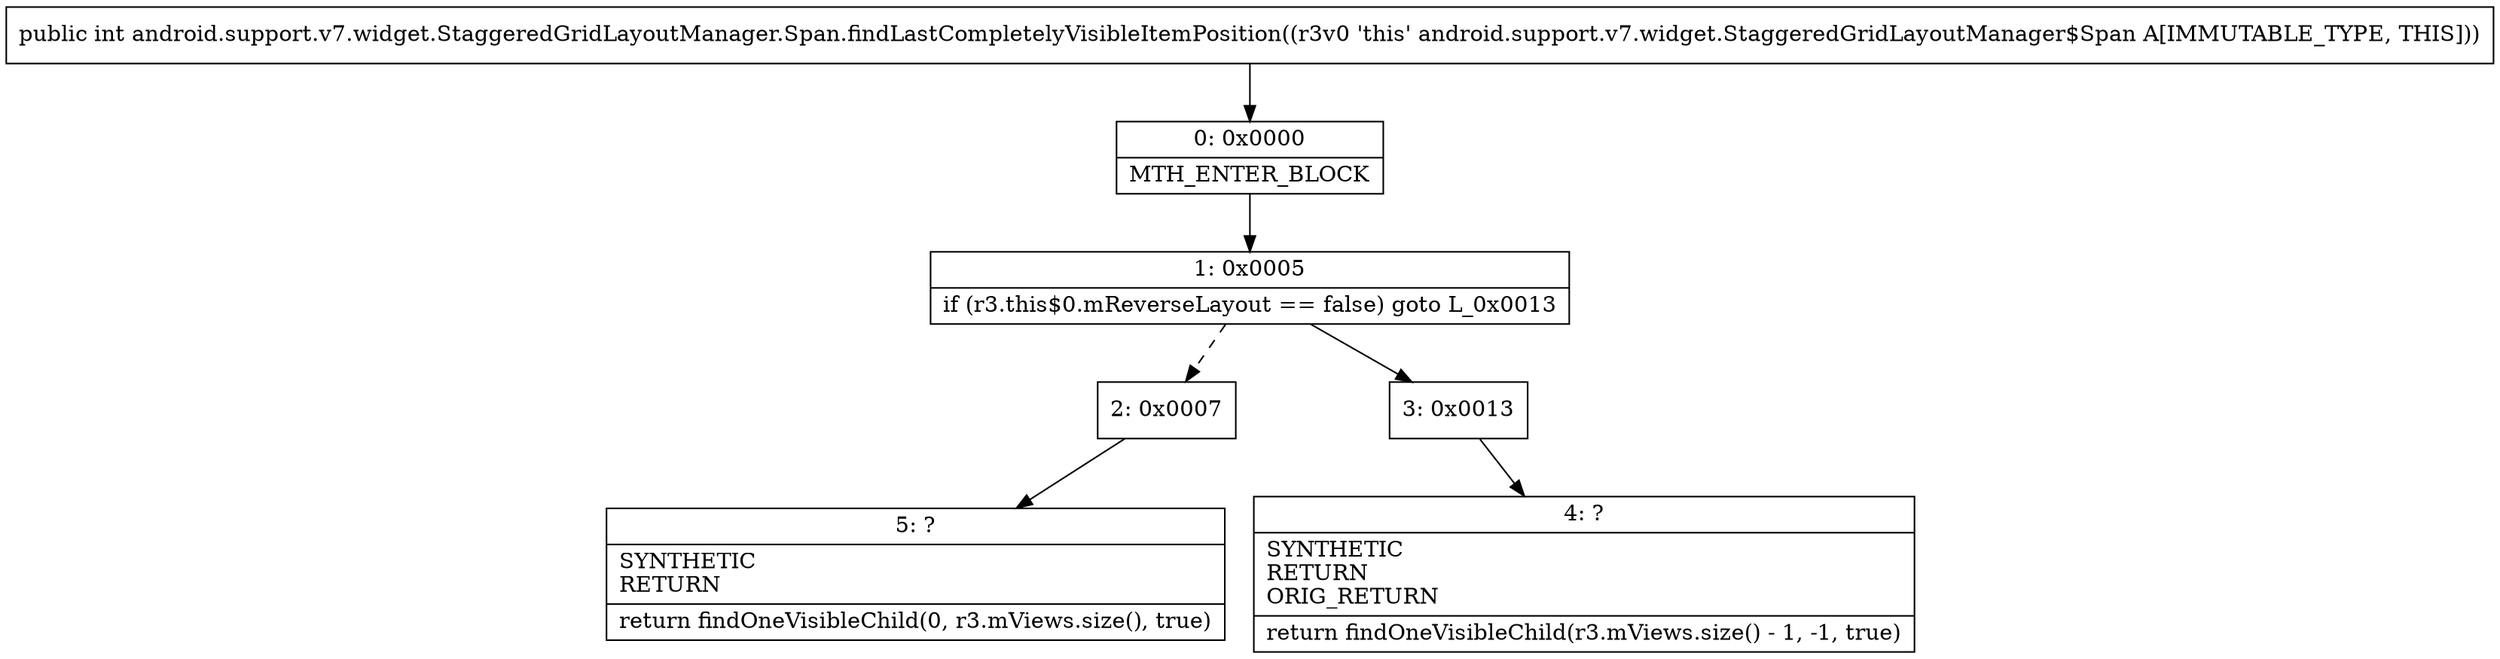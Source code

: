 digraph "CFG forandroid.support.v7.widget.StaggeredGridLayoutManager.Span.findLastCompletelyVisibleItemPosition()I" {
Node_0 [shape=record,label="{0\:\ 0x0000|MTH_ENTER_BLOCK\l}"];
Node_1 [shape=record,label="{1\:\ 0x0005|if (r3.this$0.mReverseLayout == false) goto L_0x0013\l}"];
Node_2 [shape=record,label="{2\:\ 0x0007}"];
Node_3 [shape=record,label="{3\:\ 0x0013}"];
Node_4 [shape=record,label="{4\:\ ?|SYNTHETIC\lRETURN\lORIG_RETURN\l|return findOneVisibleChild(r3.mViews.size() \- 1, \-1, true)\l}"];
Node_5 [shape=record,label="{5\:\ ?|SYNTHETIC\lRETURN\l|return findOneVisibleChild(0, r3.mViews.size(), true)\l}"];
MethodNode[shape=record,label="{public int android.support.v7.widget.StaggeredGridLayoutManager.Span.findLastCompletelyVisibleItemPosition((r3v0 'this' android.support.v7.widget.StaggeredGridLayoutManager$Span A[IMMUTABLE_TYPE, THIS])) }"];
MethodNode -> Node_0;
Node_0 -> Node_1;
Node_1 -> Node_2[style=dashed];
Node_1 -> Node_3;
Node_2 -> Node_5;
Node_3 -> Node_4;
}

